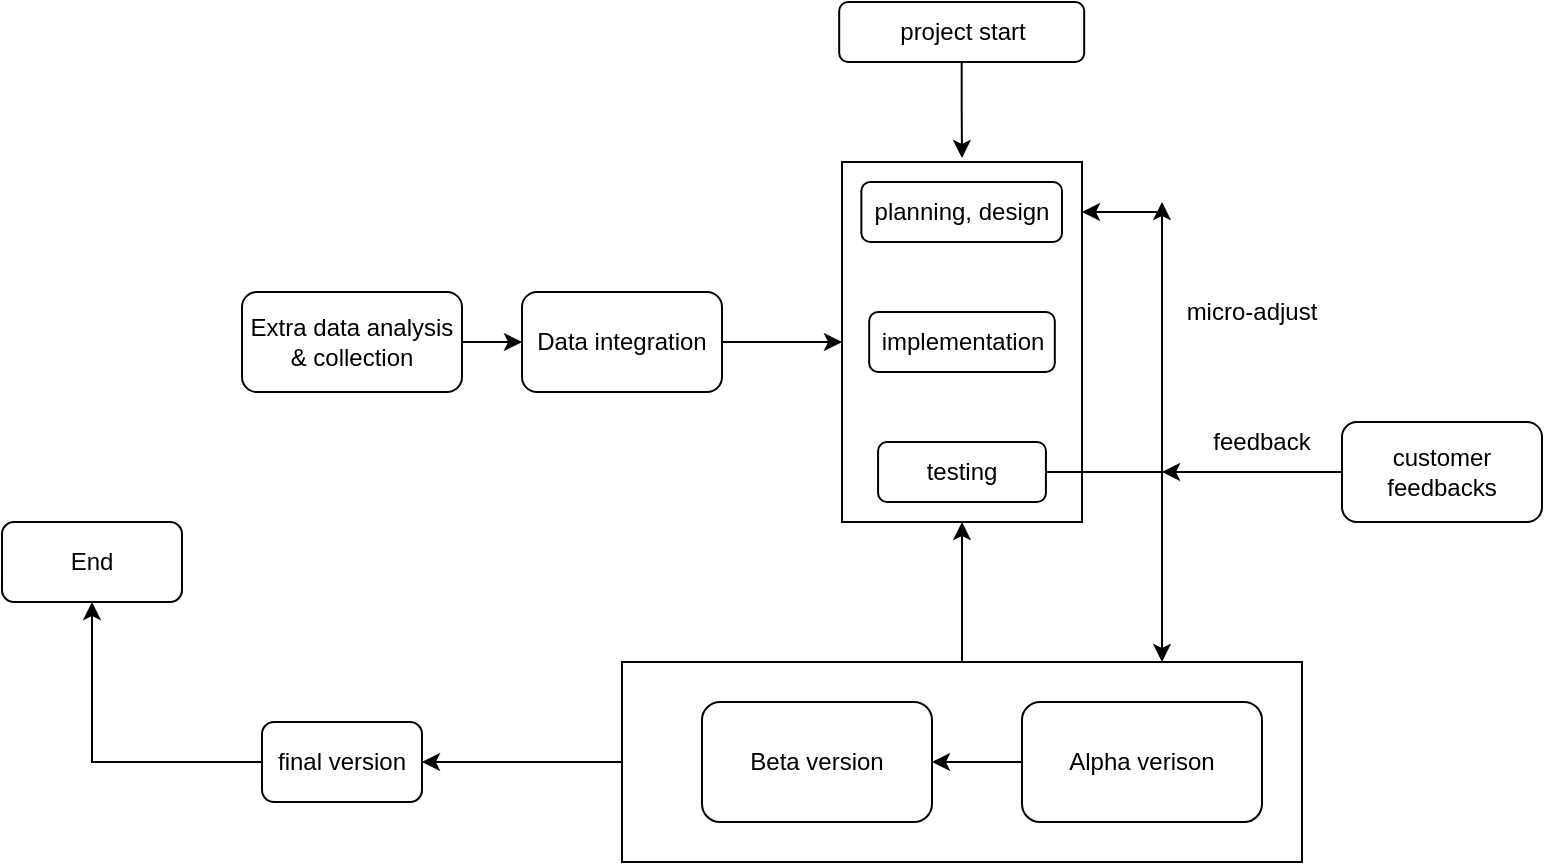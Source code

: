 <mxfile version="14.5.4" type="github">
  <diagram id="C5RBs43oDa-KdzZeNtuy" name="Page-1">
    <mxGraphModel dx="909" dy="524" grid="1" gridSize="10" guides="1" tooltips="1" connect="1" arrows="1" fold="1" page="1" pageScale="1" pageWidth="827" pageHeight="1169" math="0" shadow="0">
      <root>
        <mxCell id="WIyWlLk6GJQsqaUBKTNV-0" />
        <mxCell id="WIyWlLk6GJQsqaUBKTNV-1" parent="WIyWlLk6GJQsqaUBKTNV-0" />
        <mxCell id="FZvW9mFSP_NeP_rCgOgR-31" value="" style="rounded=0;whiteSpace=wrap;html=1;" parent="WIyWlLk6GJQsqaUBKTNV-1" vertex="1">
          <mxGeometry x="440" y="100" width="120" height="180" as="geometry" />
        </mxCell>
        <mxCell id="FZvW9mFSP_NeP_rCgOgR-23" value="" style="edgeStyle=orthogonalEdgeStyle;rounded=0;orthogonalLoop=1;jettySize=auto;html=1;" parent="WIyWlLk6GJQsqaUBKTNV-1" source="WIyWlLk6GJQsqaUBKTNV-3" edge="1">
          <mxGeometry relative="1" as="geometry">
            <mxPoint x="500" y="98" as="targetPoint" />
          </mxGeometry>
        </mxCell>
        <mxCell id="WIyWlLk6GJQsqaUBKTNV-3" value="project start" style="rounded=1;whiteSpace=wrap;html=1;fontSize=12;glass=0;strokeWidth=1;shadow=0;" parent="WIyWlLk6GJQsqaUBKTNV-1" vertex="1">
          <mxGeometry x="438.59" y="20" width="122.5" height="30" as="geometry" />
        </mxCell>
        <mxCell id="FZvW9mFSP_NeP_rCgOgR-29" value="" style="edgeStyle=orthogonalEdgeStyle;rounded=0;orthogonalLoop=1;jettySize=auto;html=1;" parent="WIyWlLk6GJQsqaUBKTNV-1" source="FZvW9mFSP_NeP_rCgOgR-10" target="FZvW9mFSP_NeP_rCgOgR-31" edge="1">
          <mxGeometry relative="1" as="geometry">
            <mxPoint x="400" y="190" as="targetPoint" />
          </mxGeometry>
        </mxCell>
        <mxCell id="FZvW9mFSP_NeP_rCgOgR-10" value="Data integration" style="rounded=1;whiteSpace=wrap;html=1;" parent="WIyWlLk6GJQsqaUBKTNV-1" vertex="1">
          <mxGeometry x="280" y="165" width="100" height="50" as="geometry" />
        </mxCell>
        <mxCell id="FZvW9mFSP_NeP_rCgOgR-13" value="" style="edgeStyle=orthogonalEdgeStyle;rounded=0;orthogonalLoop=1;jettySize=auto;html=1;" parent="WIyWlLk6GJQsqaUBKTNV-1" source="FZvW9mFSP_NeP_rCgOgR-11" target="FZvW9mFSP_NeP_rCgOgR-10" edge="1">
          <mxGeometry relative="1" as="geometry" />
        </mxCell>
        <mxCell id="FZvW9mFSP_NeP_rCgOgR-11" value="Extra data analysis &amp;amp; collection" style="rounded=1;whiteSpace=wrap;html=1;" parent="WIyWlLk6GJQsqaUBKTNV-1" vertex="1">
          <mxGeometry x="140" y="165" width="110" height="50" as="geometry" />
        </mxCell>
        <mxCell id="FZvW9mFSP_NeP_rCgOgR-42" value="" style="edgeStyle=orthogonalEdgeStyle;rounded=0;orthogonalLoop=1;jettySize=auto;html=1;" parent="WIyWlLk6GJQsqaUBKTNV-1" source="FZvW9mFSP_NeP_rCgOgR-21" edge="1">
          <mxGeometry relative="1" as="geometry">
            <mxPoint x="600" y="255" as="targetPoint" />
          </mxGeometry>
        </mxCell>
        <mxCell id="FZvW9mFSP_NeP_rCgOgR-21" value="customer feedbacks" style="rounded=1;whiteSpace=wrap;html=1;" parent="WIyWlLk6GJQsqaUBKTNV-1" vertex="1">
          <mxGeometry x="690" y="230" width="100" height="50" as="geometry" />
        </mxCell>
        <mxCell id="FZvW9mFSP_NeP_rCgOgR-39" style="edgeStyle=orthogonalEdgeStyle;rounded=0;orthogonalLoop=1;jettySize=auto;html=1;exitX=1;exitY=0.5;exitDx=0;exitDy=0;" parent="WIyWlLk6GJQsqaUBKTNV-1" edge="1">
          <mxGeometry relative="1" as="geometry">
            <mxPoint x="560" y="125" as="targetPoint" />
            <mxPoint x="600" y="125" as="sourcePoint" />
            <Array as="points">
              <mxPoint x="560" y="125" />
              <mxPoint x="560" y="125" />
            </Array>
          </mxGeometry>
        </mxCell>
        <mxCell id="FZvW9mFSP_NeP_rCgOgR-22" value="planning, design" style="rounded=1;whiteSpace=wrap;html=1;" parent="WIyWlLk6GJQsqaUBKTNV-1" vertex="1">
          <mxGeometry x="449.68" y="110" width="100.32" height="30" as="geometry" />
        </mxCell>
        <mxCell id="FZvW9mFSP_NeP_rCgOgR-25" value="implementation" style="rounded=1;whiteSpace=wrap;html=1;" parent="WIyWlLk6GJQsqaUBKTNV-1" vertex="1">
          <mxGeometry x="453.59" y="175" width="92.82" height="30" as="geometry" />
        </mxCell>
        <mxCell id="FZvW9mFSP_NeP_rCgOgR-32" style="edgeStyle=orthogonalEdgeStyle;rounded=0;orthogonalLoop=1;jettySize=auto;html=1;" parent="WIyWlLk6GJQsqaUBKTNV-1" source="FZvW9mFSP_NeP_rCgOgR-27" edge="1">
          <mxGeometry relative="1" as="geometry">
            <mxPoint x="600" y="120" as="targetPoint" />
            <Array as="points">
              <mxPoint x="600" y="255" />
            </Array>
          </mxGeometry>
        </mxCell>
        <mxCell id="FZvW9mFSP_NeP_rCgOgR-27" value="testing" style="rounded=1;whiteSpace=wrap;html=1;" parent="WIyWlLk6GJQsqaUBKTNV-1" vertex="1">
          <mxGeometry x="458.04" y="240" width="83.92" height="30" as="geometry" />
        </mxCell>
        <mxCell id="FZvW9mFSP_NeP_rCgOgR-43" value="" style="endArrow=classic;html=1;" parent="WIyWlLk6GJQsqaUBKTNV-1" edge="1">
          <mxGeometry width="50" height="50" relative="1" as="geometry">
            <mxPoint x="600" y="250" as="sourcePoint" />
            <mxPoint x="600" y="350" as="targetPoint" />
          </mxGeometry>
        </mxCell>
        <mxCell id="FZvW9mFSP_NeP_rCgOgR-44" value="feedback" style="text;html=1;strokeColor=none;fillColor=none;align=center;verticalAlign=middle;whiteSpace=wrap;rounded=0;" parent="WIyWlLk6GJQsqaUBKTNV-1" vertex="1">
          <mxGeometry x="630" y="230" width="40" height="20" as="geometry" />
        </mxCell>
        <mxCell id="FZvW9mFSP_NeP_rCgOgR-45" value="micro-adjust" style="text;html=1;strokeColor=none;fillColor=none;align=center;verticalAlign=middle;whiteSpace=wrap;rounded=0;" parent="WIyWlLk6GJQsqaUBKTNV-1" vertex="1">
          <mxGeometry x="610" y="165" width="70" height="20" as="geometry" />
        </mxCell>
        <mxCell id="FZvW9mFSP_NeP_rCgOgR-54" value="" style="edgeStyle=orthogonalEdgeStyle;rounded=0;orthogonalLoop=1;jettySize=auto;html=1;" parent="WIyWlLk6GJQsqaUBKTNV-1" source="FZvW9mFSP_NeP_rCgOgR-46" target="FZvW9mFSP_NeP_rCgOgR-31" edge="1">
          <mxGeometry relative="1" as="geometry" />
        </mxCell>
        <mxCell id="FZvW9mFSP_NeP_rCgOgR-59" value="" style="edgeStyle=orthogonalEdgeStyle;rounded=0;orthogonalLoop=1;jettySize=auto;html=1;" parent="WIyWlLk6GJQsqaUBKTNV-1" source="FZvW9mFSP_NeP_rCgOgR-46" edge="1">
          <mxGeometry relative="1" as="geometry">
            <mxPoint x="230" y="400" as="targetPoint" />
            <Array as="points">
              <mxPoint x="370" y="400" />
              <mxPoint x="370" y="400" />
            </Array>
          </mxGeometry>
        </mxCell>
        <mxCell id="FZvW9mFSP_NeP_rCgOgR-46" value="" style="rounded=0;whiteSpace=wrap;html=1;" parent="WIyWlLk6GJQsqaUBKTNV-1" vertex="1">
          <mxGeometry x="330" y="350" width="340" height="100" as="geometry" />
        </mxCell>
        <mxCell id="FZvW9mFSP_NeP_rCgOgR-53" value="" style="edgeStyle=orthogonalEdgeStyle;rounded=0;orthogonalLoop=1;jettySize=auto;html=1;" parent="WIyWlLk6GJQsqaUBKTNV-1" source="FZvW9mFSP_NeP_rCgOgR-49" target="FZvW9mFSP_NeP_rCgOgR-52" edge="1">
          <mxGeometry relative="1" as="geometry" />
        </mxCell>
        <mxCell id="FZvW9mFSP_NeP_rCgOgR-49" value="Alpha verison" style="rounded=1;whiteSpace=wrap;html=1;" parent="WIyWlLk6GJQsqaUBKTNV-1" vertex="1">
          <mxGeometry x="530" y="370" width="120" height="60" as="geometry" />
        </mxCell>
        <mxCell id="FZvW9mFSP_NeP_rCgOgR-52" value="Beta version" style="whiteSpace=wrap;html=1;rounded=1;" parent="WIyWlLk6GJQsqaUBKTNV-1" vertex="1">
          <mxGeometry x="370" y="370" width="115" height="60" as="geometry" />
        </mxCell>
        <mxCell id="FZvW9mFSP_NeP_rCgOgR-65" value="" style="edgeStyle=orthogonalEdgeStyle;rounded=0;orthogonalLoop=1;jettySize=auto;html=1;" parent="WIyWlLk6GJQsqaUBKTNV-1" source="FZvW9mFSP_NeP_rCgOgR-61" target="FZvW9mFSP_NeP_rCgOgR-63" edge="1">
          <mxGeometry relative="1" as="geometry" />
        </mxCell>
        <mxCell id="FZvW9mFSP_NeP_rCgOgR-61" value="final version" style="rounded=1;whiteSpace=wrap;html=1;" parent="WIyWlLk6GJQsqaUBKTNV-1" vertex="1">
          <mxGeometry x="150" y="380" width="80" height="40" as="geometry" />
        </mxCell>
        <mxCell id="FZvW9mFSP_NeP_rCgOgR-63" value="End" style="rounded=1;whiteSpace=wrap;html=1;" parent="WIyWlLk6GJQsqaUBKTNV-1" vertex="1">
          <mxGeometry x="20" y="280" width="90" height="40" as="geometry" />
        </mxCell>
      </root>
    </mxGraphModel>
  </diagram>
</mxfile>
